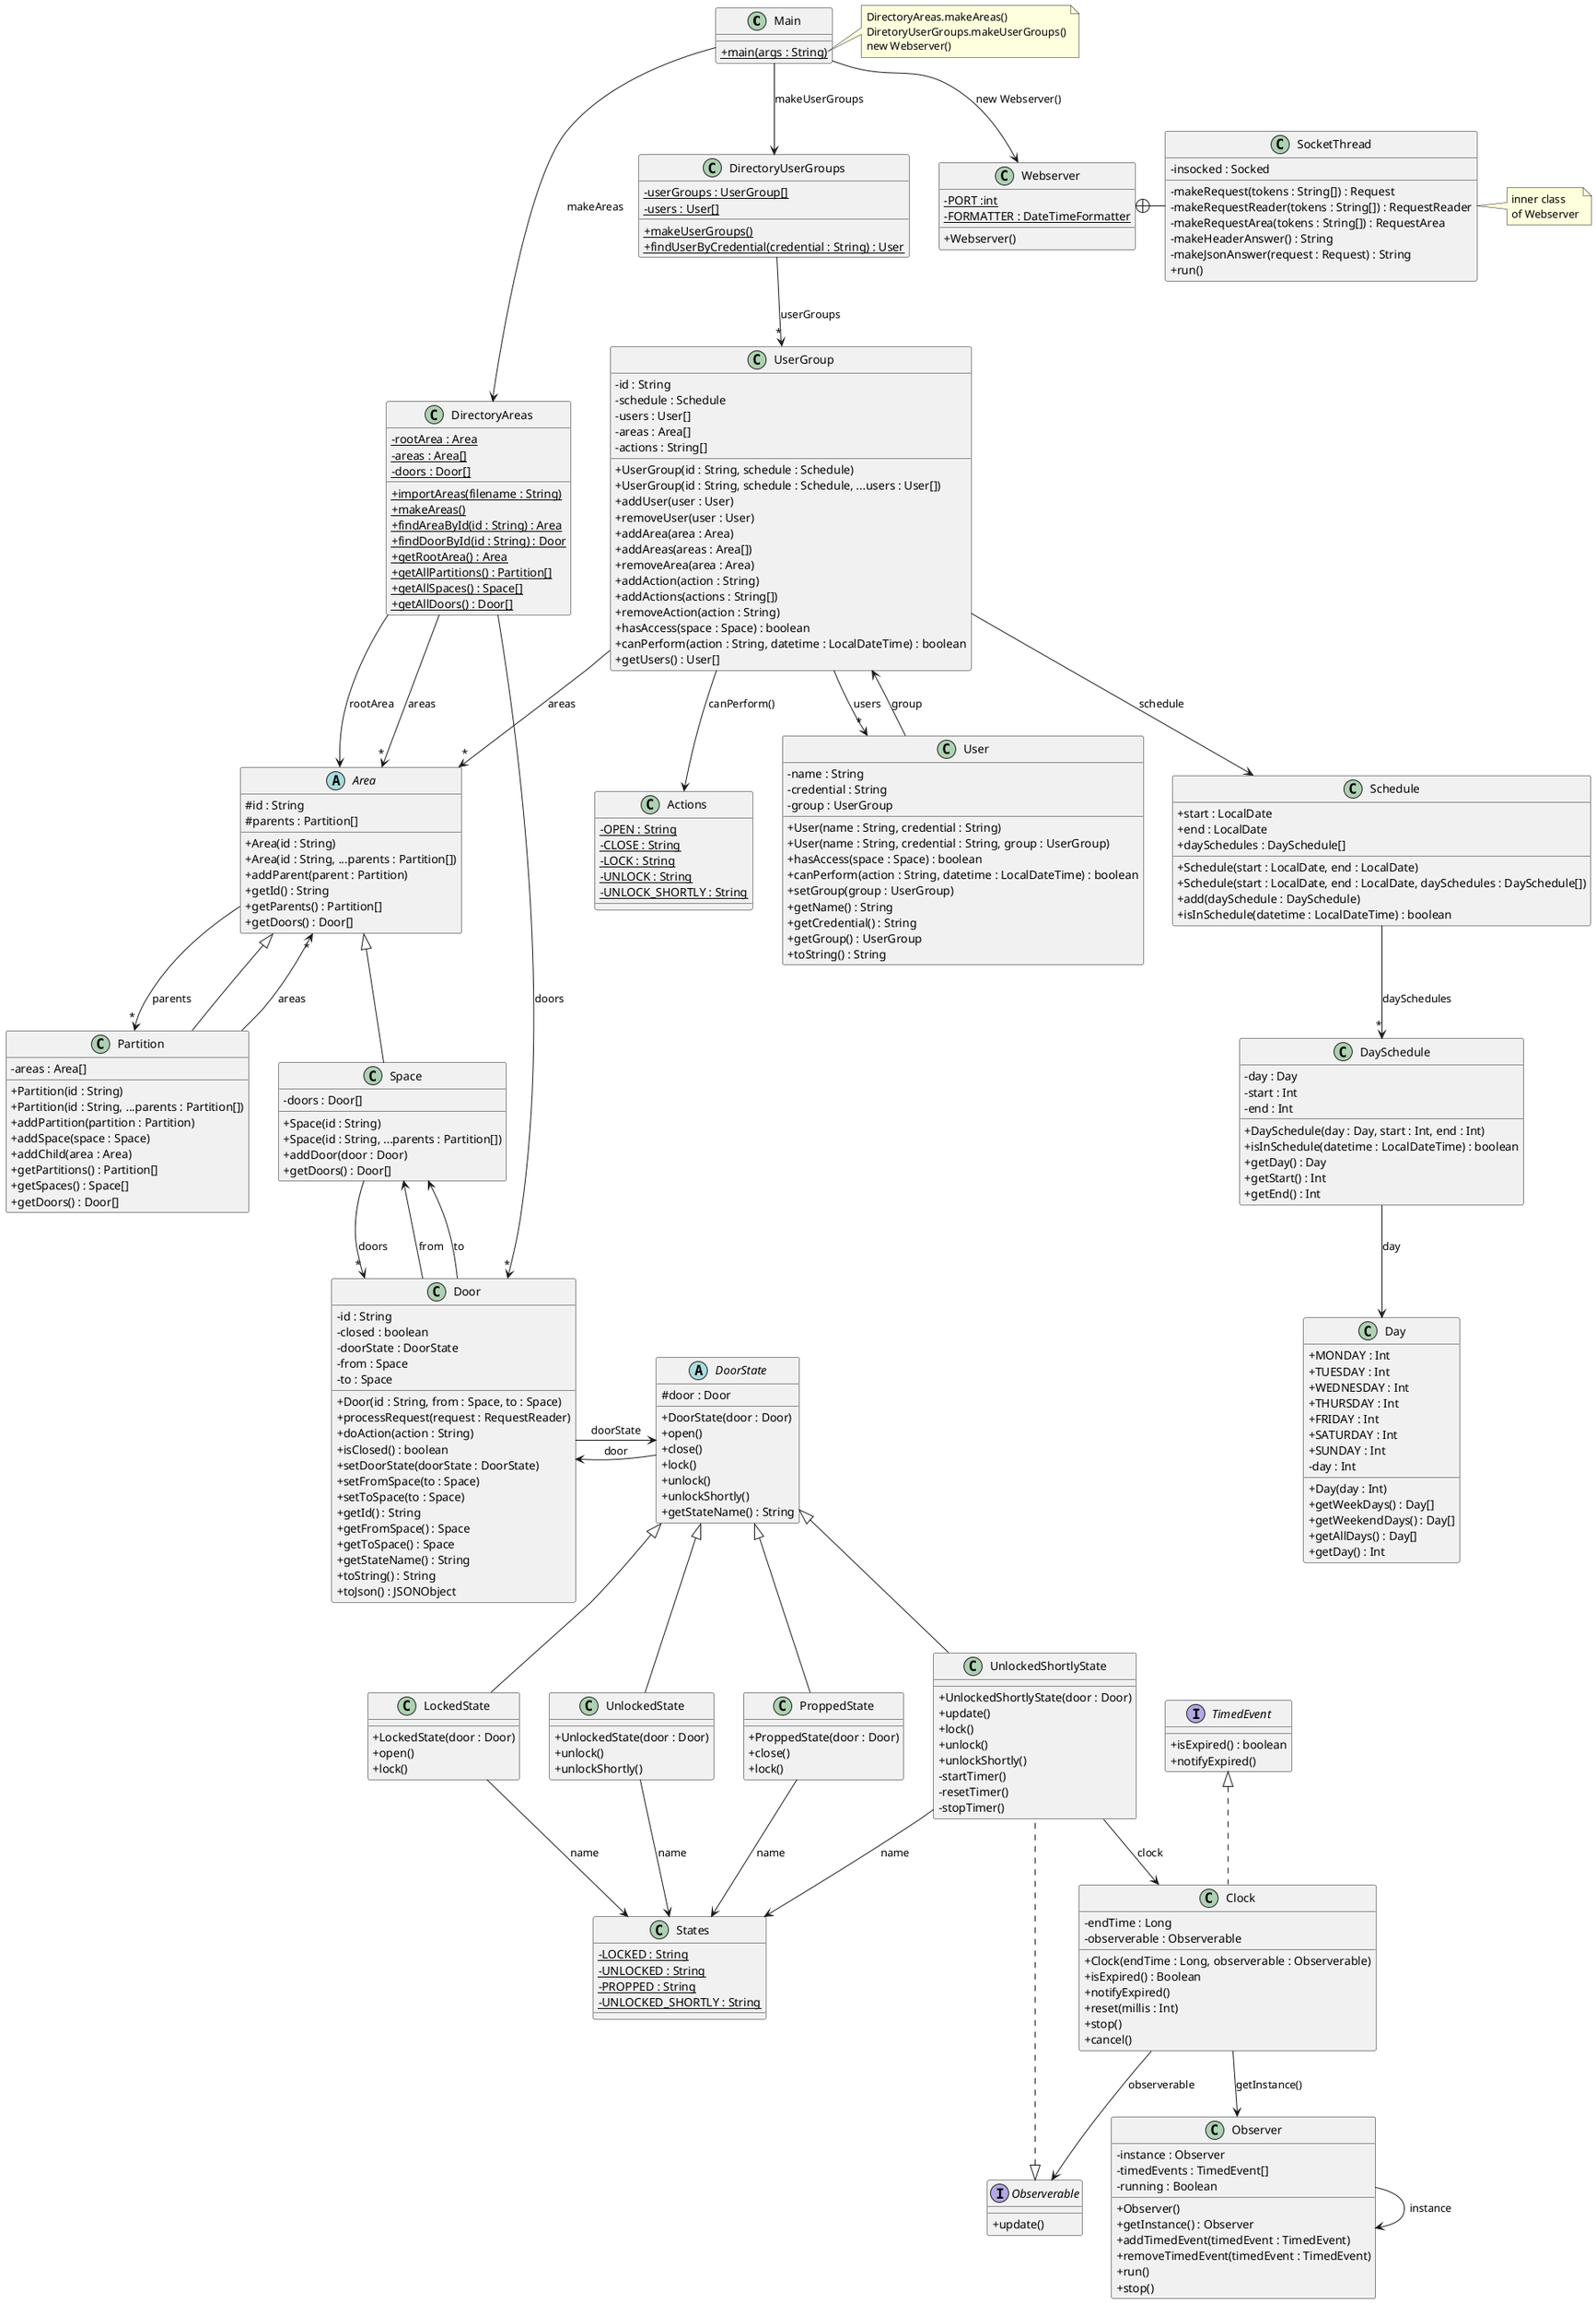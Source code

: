@startuml
'https://plantuml.com/class-diagram
skinparam classAttributeIconSize 0

class Main {
+ {static} main(args : String)
}

class Webserver {
- {static} PORT :int
- {static} FORMATTER : DateTimeFormatter
+ Webserver()
}

class SocketThread {
- insocked : Socked
- makeRequest(tokens : String[]) : Request
- makeRequestReader(tokens : String[]) : RequestReader
- makeRequestArea(tokens : String[]) : RequestArea
- makeHeaderAnswer() : String
- makeJsonAnswer(request : Request) : String
+ run()
}

Webserver +-right- SocketThread

note right of SocketThread
inner class
of Webserver
end note

note right of Main::main
DirectoryAreas.makeAreas()
DiretoryUserGroups.makeUserGroups()
new Webserver()
end note

Main --> Webserver : "new Webserver()"

Main -[hidden]down- Webserver





'CUSTOM UML

static class DirectoryAreas {
- {static} rootArea : Area
- {static} areas : Area[]
- {static} doors : Door[]
+ {static} importAreas(filename : String)
+ {static} makeAreas()
+ {static} findAreaById(id : String) : Area
+ {static} findDoorById(id : String) : Door
+ {static} getRootArea() : Area
+ {static} getAllPartitions() : Partition[]
+ {static} getAllSpaces() : Space[]
+ {static} getAllDoors() : Door[]
}

Main --> DirectoryAreas : "makeAreas"
DirectoryAreas --> Area : "rootArea"
DirectoryAreas --> "*" Area : "areas"
DirectoryAreas --> "*" Door : "doors"

abstract class Area {
# id : String
# parents : Partition[]
+ Area(id : String)
+ Area(id : String, ...parents : Partition[])
+ addParent(parent : Partition)
+ getId() : String
+ getParents() : Partition[]
+ getDoors() : Door[]
}

Area --> "*" Partition : "parents"

class Partition extends Area {
- areas : Area[]
+ Partition(id : String)
+ Partition(id : String, ...parents : Partition[])
+ addPartition(partition : Partition)
+ addSpace(space : Space)
+ addChild(area : Area)
+ getPartitions() : Partition[]
+ getSpaces() : Space[]
+ getDoors() : Door[]
}

Partition --> "*" Area : "areas"
Partition -[hidden]up- Area

class Space extends Area {
- doors : Door[]
+ Space(id : String)
+ Space(id : String, ...parents : Partition[])
+ addDoor(door : Door)
+ getDoors() : Door[]
}

Space --> "*" Door : "doors"

class Door {
- id : String
- closed : boolean
- doorState : DoorState
- from : Space
- to : Space
+ Door(id : String, from : Space, to : Space)
+ processRequest(request : RequestReader)
+ doAction(action : String)
+ isClosed() : boolean
+ setDoorState(doorState : DoorState)
+ setFromSpace(to : Space)
+ setToSpace(to : Space)
+ getId() : String
+ getFromSpace() : Space
+ getToSpace() : Space
+ getStateName() : String
+ toString() : String
+ toJson() : JSONObject
}

Door --> DoorState : "doorState"
Door --> Space : "from"
Door --> Space : "to"

abstract class DoorState {
# door : Door
+ DoorState(door : Door)
+ open()
+ close()
+ lock()
+ unlock()
+ unlockShortly()
+ getStateName() : String
}

DoorState --> Door : "door"

static class States {
- {static} LOCKED : String
- {static} UNLOCKED : String
- {static} PROPPED : String
- {static} UNLOCKED_SHORTLY : String
}

class LockedState extends DoorState {
+ LockedState(door : Door)
+ open()
+ lock()
}

class UnlockedState extends DoorState {
+ UnlockedState(door : Door)
+ unlock()
+ unlockShortly()
}

class ProppedState extends DoorState {
+ ProppedState(door : Door)
+ close()
+ lock()
}

interface Observerable {
+ update()
}

class UnlockedShortlyState extends DoorState implements Observerable {
+ UnlockedShortlyState(door : Door)
+ update()
+ lock()
+ unlock()
+ unlockShortly()
- startTimer()
- resetTimer()
- stopTimer()
}

LockedState --> States : name
UnlockedState --> States : name
ProppedState --> States : name
UnlockedShortlyState --> States : name

interface TimedEvent {
+ isExpired() : boolean
+ notifyExpired()
}

class Clock implements TimedEvent {
- endTime : Long
- observerable : Observerable
+ Clock(endTime : Long, observerable : Observerable)
+ isExpired() : Boolean
+ notifyExpired()
+ reset(millis : Int)
+ stop()
+ cancel()
}

Clock --> Observerable : "observerable"
UnlockedShortlyState --> Clock : "clock"

class Observer {
- instance : Observer
- timedEvents : TimedEvent[]
- running : Boolean
+ Observer()
+ getInstance() : Observer
+ addTimedEvent(timedEvent : TimedEvent)
+ removeTimedEvent(timedEvent : TimedEvent)
+ run()
+ stop()
}

Observer --> Observer : "instance"
Clock --> Observer : "getInstance()"

static class DirectoryUserGroups {
- {static} userGroups : UserGroup[]
- {static} users : User[]
+ {static} makeUserGroups()
+ {static} findUserByCredential(credential : String) : User
}

Main --> DirectoryUserGroups : "makeUserGroups"
DirectoryUserGroups --> "*" UserGroup : "userGroups"

class UserGroup {
- id : String
- schedule : Schedule
- users : User[]
- areas : Area[]
- actions : String[]
+ UserGroup(id : String, schedule : Schedule)
+ UserGroup(id : String, schedule : Schedule, ...users : User[])
+ addUser(user : User)
+ removeUser(user : User)
+ addArea(area : Area)
+ addAreas(areas : Area[])
+ removeArea(area : Area)
+ addAction(action : String)
+ addActions(actions : String[])
+ removeAction(action : String)
+ hasAccess(space : Space) : boolean
+ canPerform(action : String, datetime : LocalDateTime) : boolean
+ getUsers() : User[]
}

UserGroup --> "*" User : "users"
UserGroup --> "*" Area : "areas"

class Actions {
- {static} OPEN : String
- {static} CLOSE : String
- {static} LOCK : String
- {static} UNLOCK : String
- {static} UNLOCK_SHORTLY : String
}

UserGroup --> Actions : "canPerform()"

class User {
- name : String
- credential : String
- group : UserGroup
+ User(name : String, credential : String)
+ User(name : String, credential : String, group : UserGroup)
+ hasAccess(space : Space) : boolean
+ canPerform(action : String, datetime : LocalDateTime) : boolean
+ setGroup(group : UserGroup)
+ getName() : String
+ getCredential() : String
+ getGroup() : UserGroup
+ toString() : String
}

User --> UserGroup : "group"

class Day {
+ MONDAY : Int
+ TUESDAY : Int
+ WEDNESDAY : Int
+ THURSDAY : Int
+ FRIDAY : Int
+ SATURDAY : Int
+ SUNDAY : Int
- day : Int
+ Day(day : Int)
+ getWeekDays() : Day[]
+ getWeekendDays() : Day[]
+ getAllDays() : Day[]
+ getDay() : Int
}

class DaySchedule {
- day : Day
- start : Int
- end : Int
+ DaySchedule(day : Day, start : Int, end : Int)
+ isInSchedule(datetime : LocalDateTime) : boolean
+ getDay() : Day
+ getStart() : Int
+ getEnd() : Int
}

DaySchedule --> Day : "day"

class Schedule {
+ start : LocalDate
+ end : LocalDate
+ daySchedules : DaySchedule[]
+ Schedule(start : LocalDate, end : LocalDate)
+ Schedule(start : LocalDate, end : LocalDate, daySchedules : DaySchedule[])
+ add(daySchedule : DaySchedule)
+ isInSchedule(datetime : LocalDateTime) : boolean
}

Schedule --> "*" DaySchedule : "daySchedules"
UserGroup --> Schedule : "schedule"


Main -[hidden]down- DirectoryAreas
DirectoryAreas -[hidden]down- Area
Partition -[hidden]right- Space
DoorState -[hidden]right- Door

@enduml
